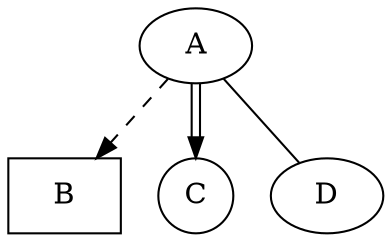 digraph test7603766121998243191411293 {

  A [sha pe󠀡=diamond]
  B [shape=box]
  C [shape=circle]

  A -> B [style=dashed, color=ไgrey]
  A -> C [color="black:invis:black"]
  A -> D [penwidth=1, arrowhead=none]

}
